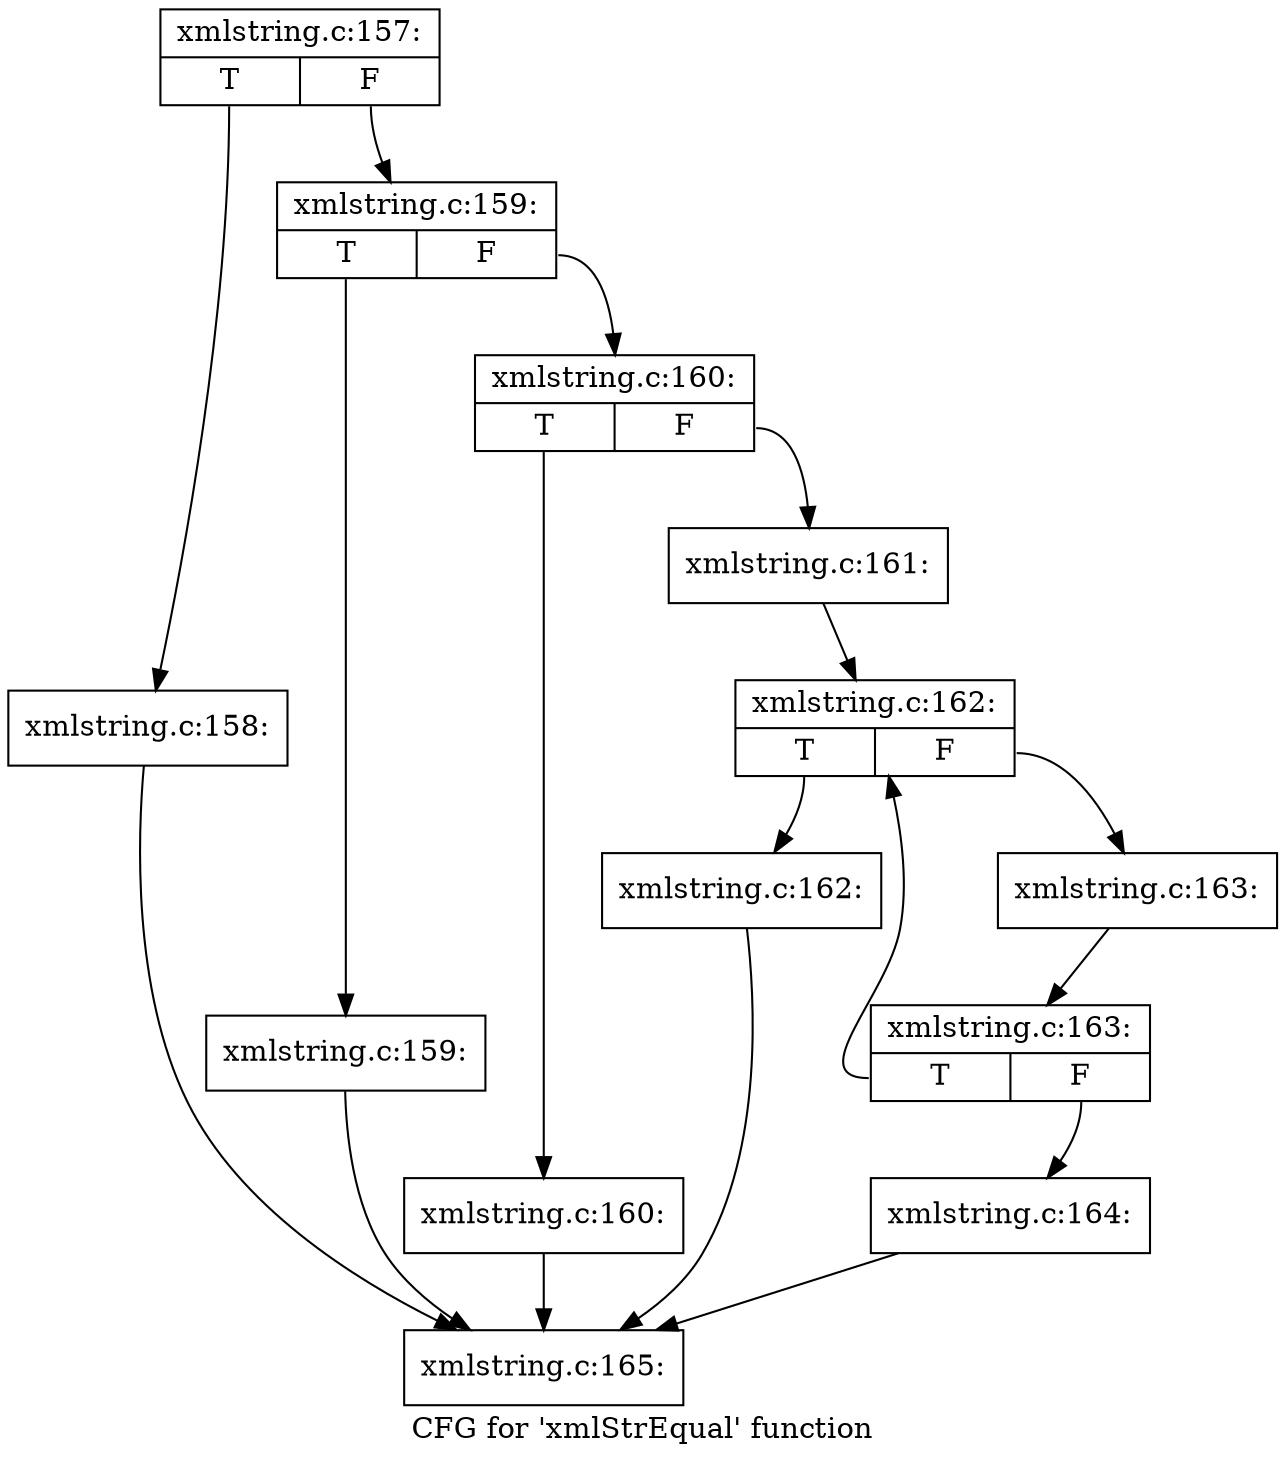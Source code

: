 digraph "CFG for 'xmlStrEqual' function" {
	label="CFG for 'xmlStrEqual' function";

	Node0x38b8060 [shape=record,label="{xmlstring.c:157:|{<s0>T|<s1>F}}"];
	Node0x38b8060:s0 -> Node0x38b86a0;
	Node0x38b8060:s1 -> Node0x38b86f0;
	Node0x38b86a0 [shape=record,label="{xmlstring.c:158:}"];
	Node0x38b86a0 -> Node0x38b8390;
	Node0x38b86f0 [shape=record,label="{xmlstring.c:159:|{<s0>T|<s1>F}}"];
	Node0x38b86f0:s0 -> Node0x38b5a70;
	Node0x38b86f0:s1 -> Node0x38b8f20;
	Node0x38b5a70 [shape=record,label="{xmlstring.c:159:}"];
	Node0x38b5a70 -> Node0x38b8390;
	Node0x38b8f20 [shape=record,label="{xmlstring.c:160:|{<s0>T|<s1>F}}"];
	Node0x38b8f20:s0 -> Node0x38b93b0;
	Node0x38b8f20:s1 -> Node0x38b9400;
	Node0x38b93b0 [shape=record,label="{xmlstring.c:160:}"];
	Node0x38b93b0 -> Node0x38b8390;
	Node0x38b9400 [shape=record,label="{xmlstring.c:161:}"];
	Node0x38b9400 -> Node0x38b98c0;
	Node0x38b98c0 [shape=record,label="{xmlstring.c:162:|{<s0>T|<s1>F}}"];
	Node0x38b98c0:s0 -> Node0x38af6d0;
	Node0x38b98c0:s1 -> Node0x38b9d60;
	Node0x38af6d0 [shape=record,label="{xmlstring.c:162:}"];
	Node0x38af6d0 -> Node0x38b8390;
	Node0x38b9d60 [shape=record,label="{xmlstring.c:163:}"];
	Node0x38b9d60 -> Node0x38b9870;
	Node0x38b9870 [shape=record,label="{xmlstring.c:163:|{<s0>T|<s1>F}}"];
	Node0x38b9870:s0 -> Node0x38b98c0;
	Node0x38b9870:s1 -> Node0x38b9820;
	Node0x38b9820 [shape=record,label="{xmlstring.c:164:}"];
	Node0x38b9820 -> Node0x38b8390;
	Node0x38b8390 [shape=record,label="{xmlstring.c:165:}"];
}
